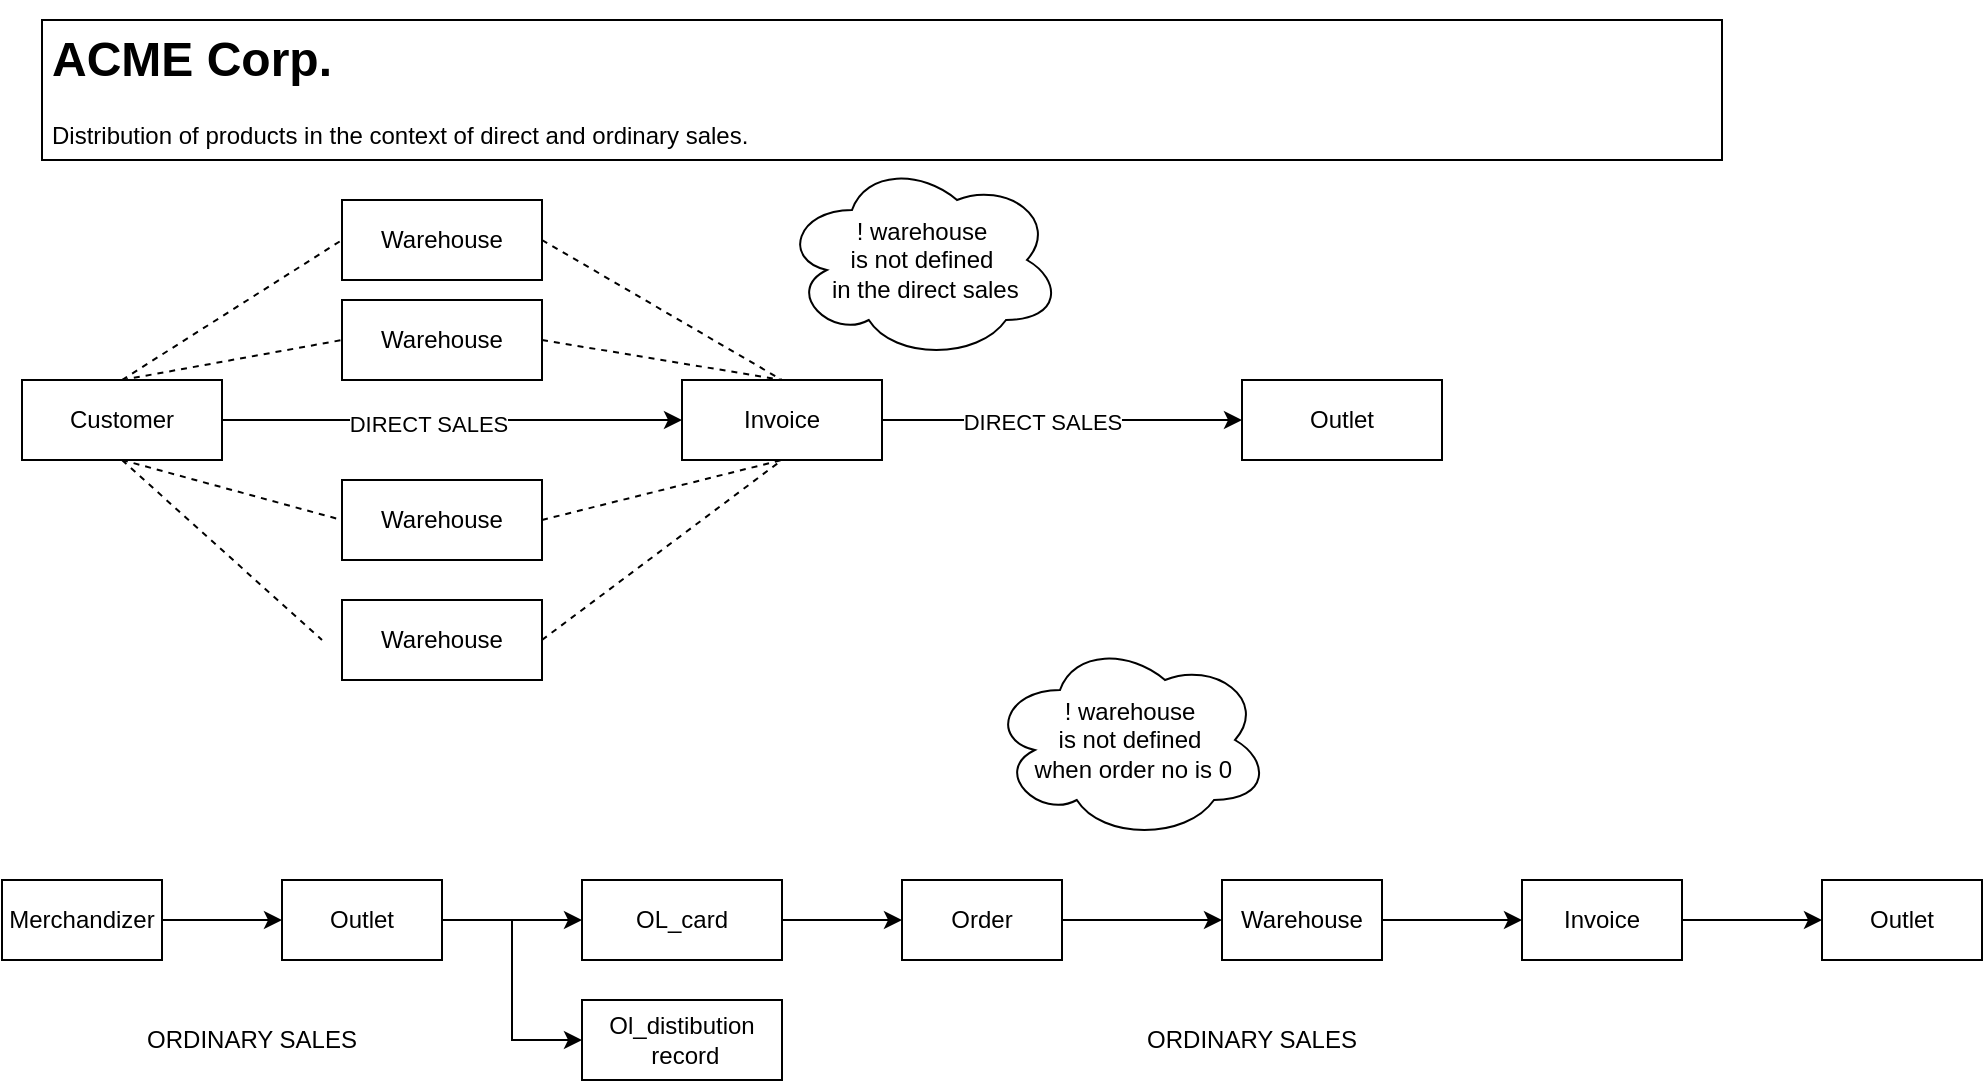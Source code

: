 <mxfile version="14.3.2" type="github">
  <diagram id="JMjEuMPmeqMpNCArE8yY" name="Page-1">
    <mxGraphModel dx="1142" dy="540" grid="1" gridSize="10" guides="1" tooltips="1" connect="1" arrows="1" fold="1" page="1" pageScale="1" pageWidth="1169" pageHeight="827" math="0" shadow="0">
      <root>
        <mxCell id="0" />
        <mxCell id="1" parent="0" />
        <mxCell id="u62EpX7tURPn8KADV_pl-33" value="" style="edgeStyle=orthogonalEdgeStyle;rounded=0;orthogonalLoop=1;jettySize=auto;html=1;" edge="1" parent="1" source="2jDf2Qn6jchMJB45TgVY-2" target="2jDf2Qn6jchMJB45TgVY-28">
          <mxGeometry relative="1" as="geometry" />
        </mxCell>
        <mxCell id="2jDf2Qn6jchMJB45TgVY-2" value="Merchandizer" style="whiteSpace=wrap;html=1;align=center;" parent="1" vertex="1">
          <mxGeometry x="20" y="440" width="80" height="40" as="geometry" />
        </mxCell>
        <mxCell id="u62EpX7tURPn8KADV_pl-38" value="" style="edgeStyle=orthogonalEdgeStyle;rounded=0;orthogonalLoop=1;jettySize=auto;html=1;" edge="1" parent="1" source="2jDf2Qn6jchMJB45TgVY-5" target="2jDf2Qn6jchMJB45TgVY-7">
          <mxGeometry relative="1" as="geometry" />
        </mxCell>
        <mxCell id="2jDf2Qn6jchMJB45TgVY-5" value="OL_card" style="whiteSpace=wrap;html=1;align=center;" parent="1" vertex="1">
          <mxGeometry x="310" y="440" width="100" height="40" as="geometry" />
        </mxCell>
        <mxCell id="u62EpX7tURPn8KADV_pl-40" value="" style="edgeStyle=orthogonalEdgeStyle;rounded=0;orthogonalLoop=1;jettySize=auto;html=1;" edge="1" parent="1" source="2jDf2Qn6jchMJB45TgVY-7" target="2jDf2Qn6jchMJB45TgVY-9">
          <mxGeometry relative="1" as="geometry" />
        </mxCell>
        <mxCell id="2jDf2Qn6jchMJB45TgVY-7" value="Order" style="whiteSpace=wrap;html=1;align=center;" parent="1" vertex="1">
          <mxGeometry x="470" y="440" width="80" height="40" as="geometry" />
        </mxCell>
        <mxCell id="u62EpX7tURPn8KADV_pl-41" value="" style="edgeStyle=orthogonalEdgeStyle;rounded=0;orthogonalLoop=1;jettySize=auto;html=1;entryX=0;entryY=0.5;entryDx=0;entryDy=0;" edge="1" parent="1" source="2jDf2Qn6jchMJB45TgVY-9" target="2jDf2Qn6jchMJB45TgVY-22">
          <mxGeometry relative="1" as="geometry" />
        </mxCell>
        <mxCell id="2jDf2Qn6jchMJB45TgVY-9" value="Warehouse" style="whiteSpace=wrap;html=1;align=center;" parent="1" vertex="1">
          <mxGeometry x="630" y="440" width="80" height="40" as="geometry" />
        </mxCell>
        <mxCell id="2jDf2Qn6jchMJB45TgVY-17" value="Ol_distibution&lt;br&gt;&amp;nbsp;record" style="whiteSpace=wrap;html=1;" parent="1" vertex="1">
          <mxGeometry x="310" y="500" width="100" height="40" as="geometry" />
        </mxCell>
        <mxCell id="u62EpX7tURPn8KADV_pl-44" value="" style="edgeStyle=orthogonalEdgeStyle;rounded=0;orthogonalLoop=1;jettySize=auto;html=1;" edge="1" parent="1" source="2jDf2Qn6jchMJB45TgVY-22" target="u62EpX7tURPn8KADV_pl-30">
          <mxGeometry relative="1" as="geometry" />
        </mxCell>
        <mxCell id="2jDf2Qn6jchMJB45TgVY-22" value="Invoice" style="whiteSpace=wrap;html=1;align=center;" parent="1" vertex="1">
          <mxGeometry x="780" y="440" width="80" height="40" as="geometry" />
        </mxCell>
        <mxCell id="u62EpX7tURPn8KADV_pl-36" value="" style="edgeStyle=orthogonalEdgeStyle;rounded=0;orthogonalLoop=1;jettySize=auto;html=1;" edge="1" parent="1" source="2jDf2Qn6jchMJB45TgVY-28" target="2jDf2Qn6jchMJB45TgVY-5">
          <mxGeometry relative="1" as="geometry">
            <mxPoint x="300" y="460" as="targetPoint" />
          </mxGeometry>
        </mxCell>
        <mxCell id="2jDf2Qn6jchMJB45TgVY-28" value="Outlet" style="whiteSpace=wrap;html=1;align=center;" parent="1" vertex="1">
          <mxGeometry x="160" y="440" width="80" height="40" as="geometry" />
        </mxCell>
        <mxCell id="u62EpX7tURPn8KADV_pl-1" value="Outlet" style="whiteSpace=wrap;html=1;align=center;" vertex="1" parent="1">
          <mxGeometry x="640" y="190" width="100" height="40" as="geometry" />
        </mxCell>
        <mxCell id="u62EpX7tURPn8KADV_pl-14" value="" style="edgeStyle=orthogonalEdgeStyle;rounded=0;orthogonalLoop=1;jettySize=auto;html=1;" edge="1" parent="1" source="u62EpX7tURPn8KADV_pl-2" target="u62EpX7tURPn8KADV_pl-1">
          <mxGeometry relative="1" as="geometry" />
        </mxCell>
        <mxCell id="u62EpX7tURPn8KADV_pl-23" value="DIRECT SALES" style="edgeLabel;html=1;align=center;verticalAlign=middle;resizable=0;points=[];" vertex="1" connectable="0" parent="u62EpX7tURPn8KADV_pl-14">
          <mxGeometry x="-0.113" y="-1" relative="1" as="geometry">
            <mxPoint as="offset" />
          </mxGeometry>
        </mxCell>
        <mxCell id="u62EpX7tURPn8KADV_pl-2" value="Invoice" style="whiteSpace=wrap;html=1;align=center;" vertex="1" parent="1">
          <mxGeometry x="360" y="190" width="100" height="40" as="geometry" />
        </mxCell>
        <mxCell id="u62EpX7tURPn8KADV_pl-3" value="Warehouse" style="whiteSpace=wrap;html=1;align=center;" vertex="1" parent="1">
          <mxGeometry x="190" y="100" width="100" height="40" as="geometry" />
        </mxCell>
        <mxCell id="u62EpX7tURPn8KADV_pl-15" value="" style="edgeStyle=orthogonalEdgeStyle;rounded=0;orthogonalLoop=1;jettySize=auto;html=1;entryX=0;entryY=0.5;entryDx=0;entryDy=0;" edge="1" parent="1" source="u62EpX7tURPn8KADV_pl-5" target="u62EpX7tURPn8KADV_pl-2">
          <mxGeometry relative="1" as="geometry" />
        </mxCell>
        <mxCell id="u62EpX7tURPn8KADV_pl-22" value="DIRECT SALES" style="edgeLabel;html=1;align=center;verticalAlign=middle;resizable=0;points=[];" vertex="1" connectable="0" parent="u62EpX7tURPn8KADV_pl-15">
          <mxGeometry x="-0.107" y="-2" relative="1" as="geometry">
            <mxPoint as="offset" />
          </mxGeometry>
        </mxCell>
        <mxCell id="u62EpX7tURPn8KADV_pl-5" value="Customer" style="whiteSpace=wrap;html=1;align=center;" vertex="1" parent="1">
          <mxGeometry x="30" y="190" width="100" height="40" as="geometry" />
        </mxCell>
        <mxCell id="u62EpX7tURPn8KADV_pl-6" value="&lt;h1&gt;ACME Corp.&lt;/h1&gt;&lt;p&gt;Distribution of products in the context of direct and ordinary sales.&lt;/p&gt;" style="text;html=1;strokeColor=#000000;fillColor=none;spacing=5;spacingTop=-20;whiteSpace=wrap;overflow=hidden;rounded=0;" vertex="1" parent="1">
          <mxGeometry x="40" y="10" width="840" height="70" as="geometry" />
        </mxCell>
        <mxCell id="u62EpX7tURPn8KADV_pl-8" value="Warehouse" style="whiteSpace=wrap;html=1;align=center;" vertex="1" parent="1">
          <mxGeometry x="190" y="150" width="100" height="40" as="geometry" />
        </mxCell>
        <mxCell id="u62EpX7tURPn8KADV_pl-9" value="Warehouse" style="whiteSpace=wrap;html=1;align=center;" vertex="1" parent="1">
          <mxGeometry x="190" y="240" width="100" height="40" as="geometry" />
        </mxCell>
        <mxCell id="u62EpX7tURPn8KADV_pl-12" value="Warehouse" style="whiteSpace=wrap;html=1;align=center;" vertex="1" parent="1">
          <mxGeometry x="190" y="300" width="100" height="40" as="geometry" />
        </mxCell>
        <mxCell id="u62EpX7tURPn8KADV_pl-17" value="" style="endArrow=none;dashed=1;html=1;exitX=0.5;exitY=1;exitDx=0;exitDy=0;entryX=0;entryY=0.5;entryDx=0;entryDy=0;" edge="1" parent="1" source="u62EpX7tURPn8KADV_pl-5" target="u62EpX7tURPn8KADV_pl-9">
          <mxGeometry width="50" height="50" relative="1" as="geometry">
            <mxPoint x="110" y="290" as="sourcePoint" />
            <mxPoint x="160" y="240" as="targetPoint" />
          </mxGeometry>
        </mxCell>
        <mxCell id="u62EpX7tURPn8KADV_pl-18" value="" style="endArrow=none;dashed=1;html=1;entryX=0;entryY=0.5;entryDx=0;entryDy=0;exitX=0.5;exitY=0;exitDx=0;exitDy=0;" edge="1" parent="1" source="u62EpX7tURPn8KADV_pl-5" target="u62EpX7tURPn8KADV_pl-3">
          <mxGeometry width="50" height="50" relative="1" as="geometry">
            <mxPoint x="90" y="180" as="sourcePoint" />
            <mxPoint x="140" y="130" as="targetPoint" />
          </mxGeometry>
        </mxCell>
        <mxCell id="u62EpX7tURPn8KADV_pl-19" value="" style="endArrow=none;dashed=1;html=1;exitX=0.5;exitY=1;exitDx=0;exitDy=0;" edge="1" parent="1" source="u62EpX7tURPn8KADV_pl-5">
          <mxGeometry width="50" height="50" relative="1" as="geometry">
            <mxPoint x="100" y="240" as="sourcePoint" />
            <mxPoint x="180" y="320" as="targetPoint" />
          </mxGeometry>
        </mxCell>
        <mxCell id="u62EpX7tURPn8KADV_pl-20" value="" style="endArrow=none;dashed=1;html=1;entryX=0;entryY=0.5;entryDx=0;entryDy=0;exitX=0.5;exitY=0;exitDx=0;exitDy=0;" edge="1" parent="1" source="u62EpX7tURPn8KADV_pl-5" target="u62EpX7tURPn8KADV_pl-8">
          <mxGeometry width="50" height="50" relative="1" as="geometry">
            <mxPoint x="91.8" y="195.84" as="sourcePoint" />
            <mxPoint x="200" y="130" as="targetPoint" />
          </mxGeometry>
        </mxCell>
        <mxCell id="u62EpX7tURPn8KADV_pl-24" value="" style="endArrow=none;dashed=1;html=1;exitX=1;exitY=0.5;exitDx=0;exitDy=0;entryX=0.5;entryY=1;entryDx=0;entryDy=0;" edge="1" parent="1" source="u62EpX7tURPn8KADV_pl-12" target="u62EpX7tURPn8KADV_pl-2">
          <mxGeometry width="50" height="50" relative="1" as="geometry">
            <mxPoint x="470" y="300" as="sourcePoint" />
            <mxPoint x="520" y="250" as="targetPoint" />
          </mxGeometry>
        </mxCell>
        <mxCell id="u62EpX7tURPn8KADV_pl-25" value="" style="endArrow=none;dashed=1;html=1;exitX=1;exitY=0.5;exitDx=0;exitDy=0;entryX=0.5;entryY=1;entryDx=0;entryDy=0;" edge="1" parent="1" source="u62EpX7tURPn8KADV_pl-9" target="u62EpX7tURPn8KADV_pl-2">
          <mxGeometry width="50" height="50" relative="1" as="geometry">
            <mxPoint x="300" y="330" as="sourcePoint" />
            <mxPoint x="410" y="240" as="targetPoint" />
          </mxGeometry>
        </mxCell>
        <mxCell id="u62EpX7tURPn8KADV_pl-26" value="" style="endArrow=none;dashed=1;html=1;exitX=1;exitY=0.5;exitDx=0;exitDy=0;entryX=0.5;entryY=0;entryDx=0;entryDy=0;" edge="1" parent="1" source="u62EpX7tURPn8KADV_pl-8" target="u62EpX7tURPn8KADV_pl-2">
          <mxGeometry width="50" height="50" relative="1" as="geometry">
            <mxPoint x="300" y="270" as="sourcePoint" />
            <mxPoint x="410" y="240" as="targetPoint" />
          </mxGeometry>
        </mxCell>
        <mxCell id="u62EpX7tURPn8KADV_pl-27" value="" style="endArrow=none;dashed=1;html=1;exitX=1;exitY=0.5;exitDx=0;exitDy=0;entryX=0.5;entryY=0;entryDx=0;entryDy=0;" edge="1" parent="1" source="u62EpX7tURPn8KADV_pl-3" target="u62EpX7tURPn8KADV_pl-2">
          <mxGeometry width="50" height="50" relative="1" as="geometry">
            <mxPoint x="300" y="180" as="sourcePoint" />
            <mxPoint x="390" y="190" as="targetPoint" />
          </mxGeometry>
        </mxCell>
        <mxCell id="u62EpX7tURPn8KADV_pl-28" value="! warehouse &lt;br&gt;is not defined&lt;br&gt;&amp;nbsp;in the direct sales" style="ellipse;shape=cloud;whiteSpace=wrap;html=1;strokeColor=#000000;" vertex="1" parent="1">
          <mxGeometry x="410" y="80" width="140" height="100" as="geometry" />
        </mxCell>
        <mxCell id="u62EpX7tURPn8KADV_pl-30" value="Outlet" style="whiteSpace=wrap;html=1;align=center;" vertex="1" parent="1">
          <mxGeometry x="930" y="440" width="80" height="40" as="geometry" />
        </mxCell>
        <mxCell id="u62EpX7tURPn8KADV_pl-37" value="" style="edgeStyle=orthogonalEdgeStyle;rounded=0;orthogonalLoop=1;jettySize=auto;html=1;entryX=0;entryY=0.5;entryDx=0;entryDy=0;exitX=1;exitY=0.5;exitDx=0;exitDy=0;" edge="1" parent="1" source="2jDf2Qn6jchMJB45TgVY-28" target="2jDf2Qn6jchMJB45TgVY-17">
          <mxGeometry relative="1" as="geometry">
            <mxPoint x="240" y="470" as="sourcePoint" />
            <mxPoint x="310" y="470" as="targetPoint" />
          </mxGeometry>
        </mxCell>
        <mxCell id="u62EpX7tURPn8KADV_pl-39" style="edgeStyle=orthogonalEdgeStyle;rounded=0;orthogonalLoop=1;jettySize=auto;html=1;exitX=0.5;exitY=1;exitDx=0;exitDy=0;" edge="1" parent="1" source="2jDf2Qn6jchMJB45TgVY-9" target="2jDf2Qn6jchMJB45TgVY-9">
          <mxGeometry relative="1" as="geometry" />
        </mxCell>
        <mxCell id="u62EpX7tURPn8KADV_pl-47" value="ORDINARY SALES" style="text;html=1;strokeColor=none;fillColor=none;align=center;verticalAlign=middle;whiteSpace=wrap;rounded=0;" vertex="1" parent="1">
          <mxGeometry x="570" y="510" width="150" height="20" as="geometry" />
        </mxCell>
        <mxCell id="u62EpX7tURPn8KADV_pl-48" value="ORDINARY SALES" style="text;html=1;strokeColor=none;fillColor=none;align=center;verticalAlign=middle;whiteSpace=wrap;rounded=0;" vertex="1" parent="1">
          <mxGeometry x="70" y="510" width="150" height="20" as="geometry" />
        </mxCell>
        <mxCell id="u62EpX7tURPn8KADV_pl-51" value="! warehouse &lt;br&gt;is not defined&lt;br&gt;&amp;nbsp;when order no is 0" style="ellipse;shape=cloud;whiteSpace=wrap;html=1;strokeColor=#000000;" vertex="1" parent="1">
          <mxGeometry x="514" y="320" width="140" height="100" as="geometry" />
        </mxCell>
      </root>
    </mxGraphModel>
  </diagram>
</mxfile>
